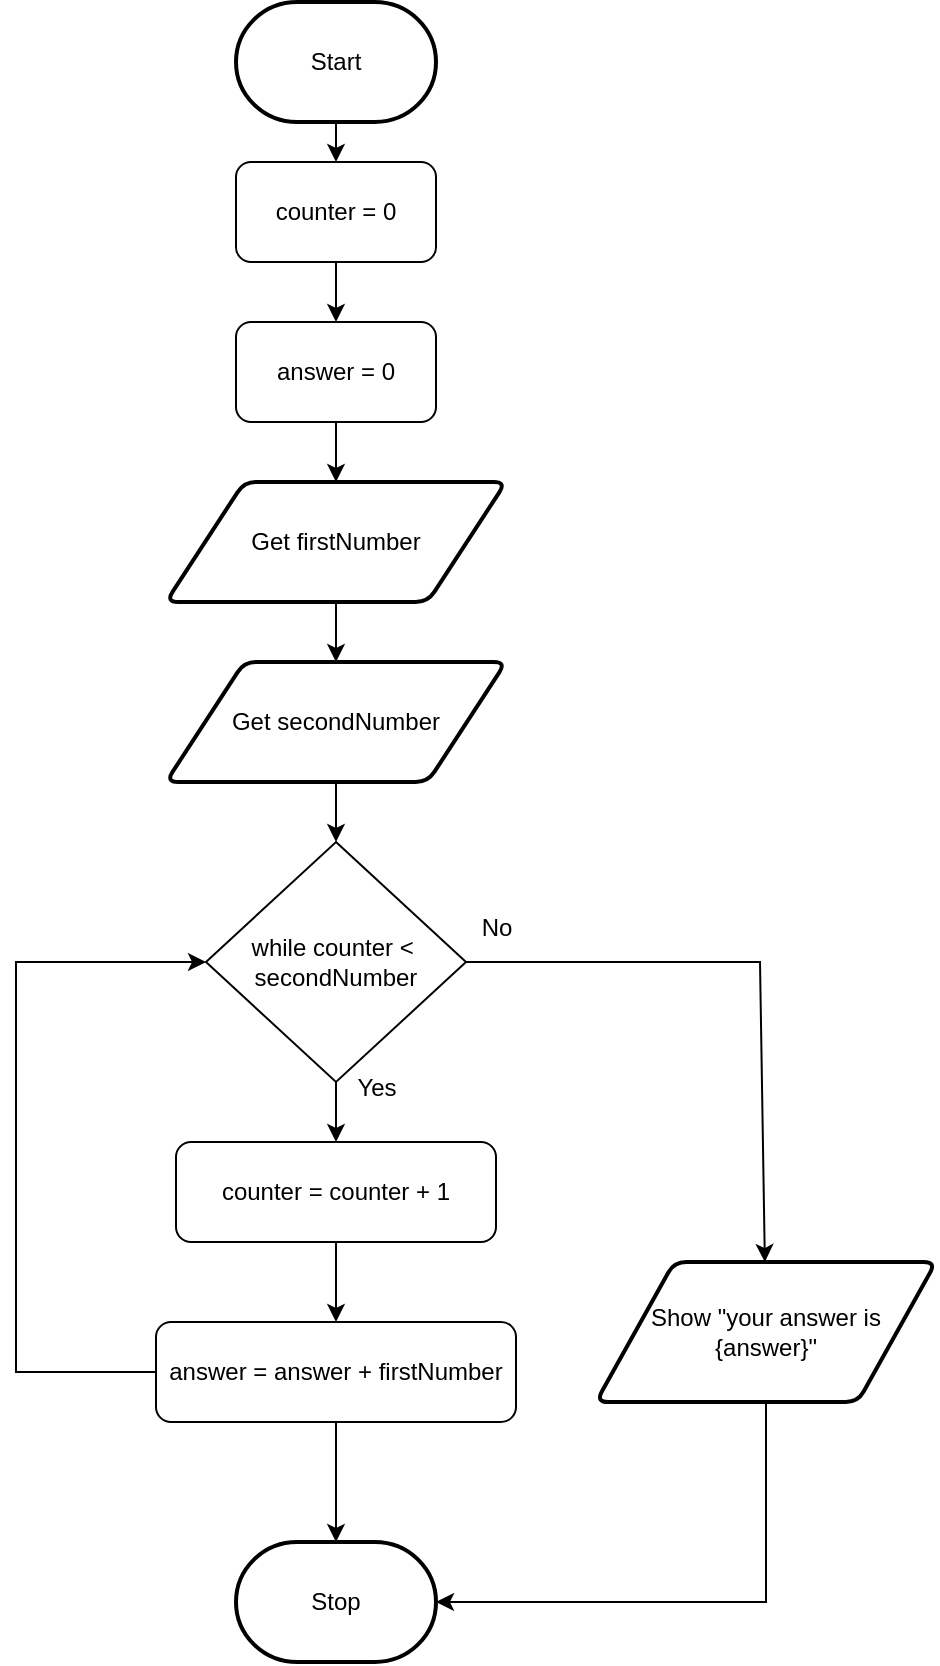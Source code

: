 <mxfile>
    <diagram id="HIP3nbAZw_EuaXWnEj3U" name="Page-1">
        <mxGraphModel dx="446" dy="412" grid="1" gridSize="10" guides="1" tooltips="1" connect="1" arrows="1" fold="1" page="1" pageScale="1" pageWidth="850" pageHeight="1100" math="0" shadow="0">
            <root>
                <mxCell id="0"/>
                <mxCell id="1" parent="0"/>
                <mxCell id="12" value="" style="edgeStyle=none;html=1;" edge="1" parent="1" source="2" target="4">
                    <mxGeometry relative="1" as="geometry"/>
                </mxCell>
                <mxCell id="2" value="Start" style="strokeWidth=2;html=1;shape=mxgraph.flowchart.terminator;whiteSpace=wrap;" parent="1" vertex="1">
                    <mxGeometry x="230" y="170" width="100" height="60" as="geometry"/>
                </mxCell>
                <mxCell id="3" value="Stop" style="strokeWidth=2;html=1;shape=mxgraph.flowchart.terminator;whiteSpace=wrap;" parent="1" vertex="1">
                    <mxGeometry x="230" y="940" width="100" height="60" as="geometry"/>
                </mxCell>
                <mxCell id="13" value="" style="edgeStyle=none;html=1;" edge="1" parent="1" source="4" target="5">
                    <mxGeometry relative="1" as="geometry"/>
                </mxCell>
                <mxCell id="4" value="counter = 0" style="html=1;dashed=0;whiteSpace=wrap;rounded=1;" vertex="1" parent="1">
                    <mxGeometry x="230" y="250" width="100" height="50" as="geometry"/>
                </mxCell>
                <mxCell id="14" value="" style="edgeStyle=none;html=1;" edge="1" parent="1" source="5" target="6">
                    <mxGeometry relative="1" as="geometry"/>
                </mxCell>
                <mxCell id="5" value="answer = 0" style="html=1;dashed=0;whiteSpace=wrap;rounded=1;" vertex="1" parent="1">
                    <mxGeometry x="230" y="330" width="100" height="50" as="geometry"/>
                </mxCell>
                <mxCell id="15" value="" style="edgeStyle=none;html=1;" edge="1" parent="1" source="6" target="7">
                    <mxGeometry relative="1" as="geometry"/>
                </mxCell>
                <mxCell id="6" value="Get firstNumber" style="shape=parallelogram;html=1;strokeWidth=2;perimeter=parallelogramPerimeter;whiteSpace=wrap;rounded=1;arcSize=12;size=0.23;" vertex="1" parent="1">
                    <mxGeometry x="195" y="410" width="170" height="60" as="geometry"/>
                </mxCell>
                <mxCell id="16" value="" style="edgeStyle=none;html=1;" edge="1" parent="1" source="7" target="8">
                    <mxGeometry relative="1" as="geometry"/>
                </mxCell>
                <mxCell id="7" value="Get secondNumber" style="shape=parallelogram;html=1;strokeWidth=2;perimeter=parallelogramPerimeter;whiteSpace=wrap;rounded=1;arcSize=12;size=0.23;" vertex="1" parent="1">
                    <mxGeometry x="195" y="500" width="170" height="60" as="geometry"/>
                </mxCell>
                <mxCell id="17" value="" style="edgeStyle=none;html=1;" edge="1" parent="1" source="8" target="10">
                    <mxGeometry relative="1" as="geometry"/>
                </mxCell>
                <mxCell id="20" style="edgeStyle=none;html=1;exitX=1;exitY=0.5;exitDx=0;exitDy=0;rounded=0;curved=0;" edge="1" parent="1" source="8" target="11">
                    <mxGeometry relative="1" as="geometry">
                        <mxPoint x="500" y="650" as="targetPoint"/>
                        <Array as="points">
                            <mxPoint x="492" y="650"/>
                        </Array>
                    </mxGeometry>
                </mxCell>
                <mxCell id="8" value="while counter &amp;lt;&amp;nbsp;&lt;div&gt;secondNumber&lt;/div&gt;" style="shape=rhombus;html=1;dashed=0;whiteSpace=wrap;perimeter=rhombusPerimeter;" vertex="1" parent="1">
                    <mxGeometry x="215" y="590" width="130" height="120" as="geometry"/>
                </mxCell>
                <mxCell id="19" value="" style="edgeStyle=none;html=1;" edge="1" parent="1" source="9" target="3">
                    <mxGeometry relative="1" as="geometry"/>
                </mxCell>
                <mxCell id="22" style="edgeStyle=none;html=1;exitX=0;exitY=0.5;exitDx=0;exitDy=0;entryX=0;entryY=0.5;entryDx=0;entryDy=0;rounded=0;curved=0;" edge="1" parent="1" source="9" target="8">
                    <mxGeometry relative="1" as="geometry">
                        <Array as="points">
                            <mxPoint x="120" y="855"/>
                            <mxPoint x="120" y="650"/>
                        </Array>
                    </mxGeometry>
                </mxCell>
                <mxCell id="9" value="answer = answer + firstNumber" style="html=1;dashed=0;whiteSpace=wrap;rounded=1;" vertex="1" parent="1">
                    <mxGeometry x="190" y="830" width="180" height="50" as="geometry"/>
                </mxCell>
                <mxCell id="18" value="" style="edgeStyle=none;html=1;" edge="1" parent="1" source="10" target="9">
                    <mxGeometry relative="1" as="geometry"/>
                </mxCell>
                <mxCell id="10" value="counter = counter + 1" style="html=1;dashed=0;whiteSpace=wrap;rounded=1;" vertex="1" parent="1">
                    <mxGeometry x="200" y="740" width="160" height="50" as="geometry"/>
                </mxCell>
                <mxCell id="11" value="Show &quot;your answer is {answer}&quot;" style="shape=parallelogram;html=1;strokeWidth=2;perimeter=parallelogramPerimeter;whiteSpace=wrap;rounded=1;arcSize=12;size=0.23;" vertex="1" parent="1">
                    <mxGeometry x="410" y="800" width="170" height="70" as="geometry"/>
                </mxCell>
                <mxCell id="21" style="edgeStyle=none;html=1;exitX=0.5;exitY=1;exitDx=0;exitDy=0;entryX=1;entryY=0.5;entryDx=0;entryDy=0;entryPerimeter=0;rounded=0;curved=0;" edge="1" parent="1" source="11" target="3">
                    <mxGeometry relative="1" as="geometry">
                        <Array as="points">
                            <mxPoint x="495" y="970"/>
                        </Array>
                    </mxGeometry>
                </mxCell>
                <mxCell id="23" value="Yes" style="text;html=1;align=center;verticalAlign=middle;resizable=0;points=[];autosize=1;strokeColor=none;fillColor=none;" vertex="1" parent="1">
                    <mxGeometry x="280" y="698" width="40" height="30" as="geometry"/>
                </mxCell>
                <mxCell id="24" value="No" style="text;html=1;align=center;verticalAlign=middle;resizable=0;points=[];autosize=1;strokeColor=none;fillColor=none;" vertex="1" parent="1">
                    <mxGeometry x="340" y="618" width="40" height="30" as="geometry"/>
                </mxCell>
            </root>
        </mxGraphModel>
    </diagram>
</mxfile>
